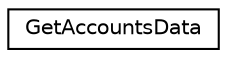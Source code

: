 digraph "Graphical Class Hierarchy"
{
  edge [fontname="Helvetica",fontsize="10",labelfontname="Helvetica",labelfontsize="10"];
  node [fontname="Helvetica",fontsize="10",shape=record];
  rankdir="LR";
  Node0 [label="GetAccountsData",height=0.2,width=0.4,color="black", fillcolor="white", style="filled",URL="$struct_get_accounts_data.html",tooltip="Data struct for get_accounts command. "];
}
